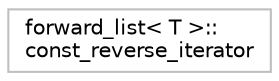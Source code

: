 digraph "Graphical Class Hierarchy"
{
 // LATEX_PDF_SIZE
  edge [fontname="Helvetica",fontsize="10",labelfontname="Helvetica",labelfontsize="10"];
  node [fontname="Helvetica",fontsize="10",shape=record];
  rankdir="LR";
  Node0 [label="forward_list\< T \>::\lconst_reverse_iterator",height=0.2,width=0.4,color="grey75", fillcolor="white", style="filled",tooltip="STL iterator class."];
}
